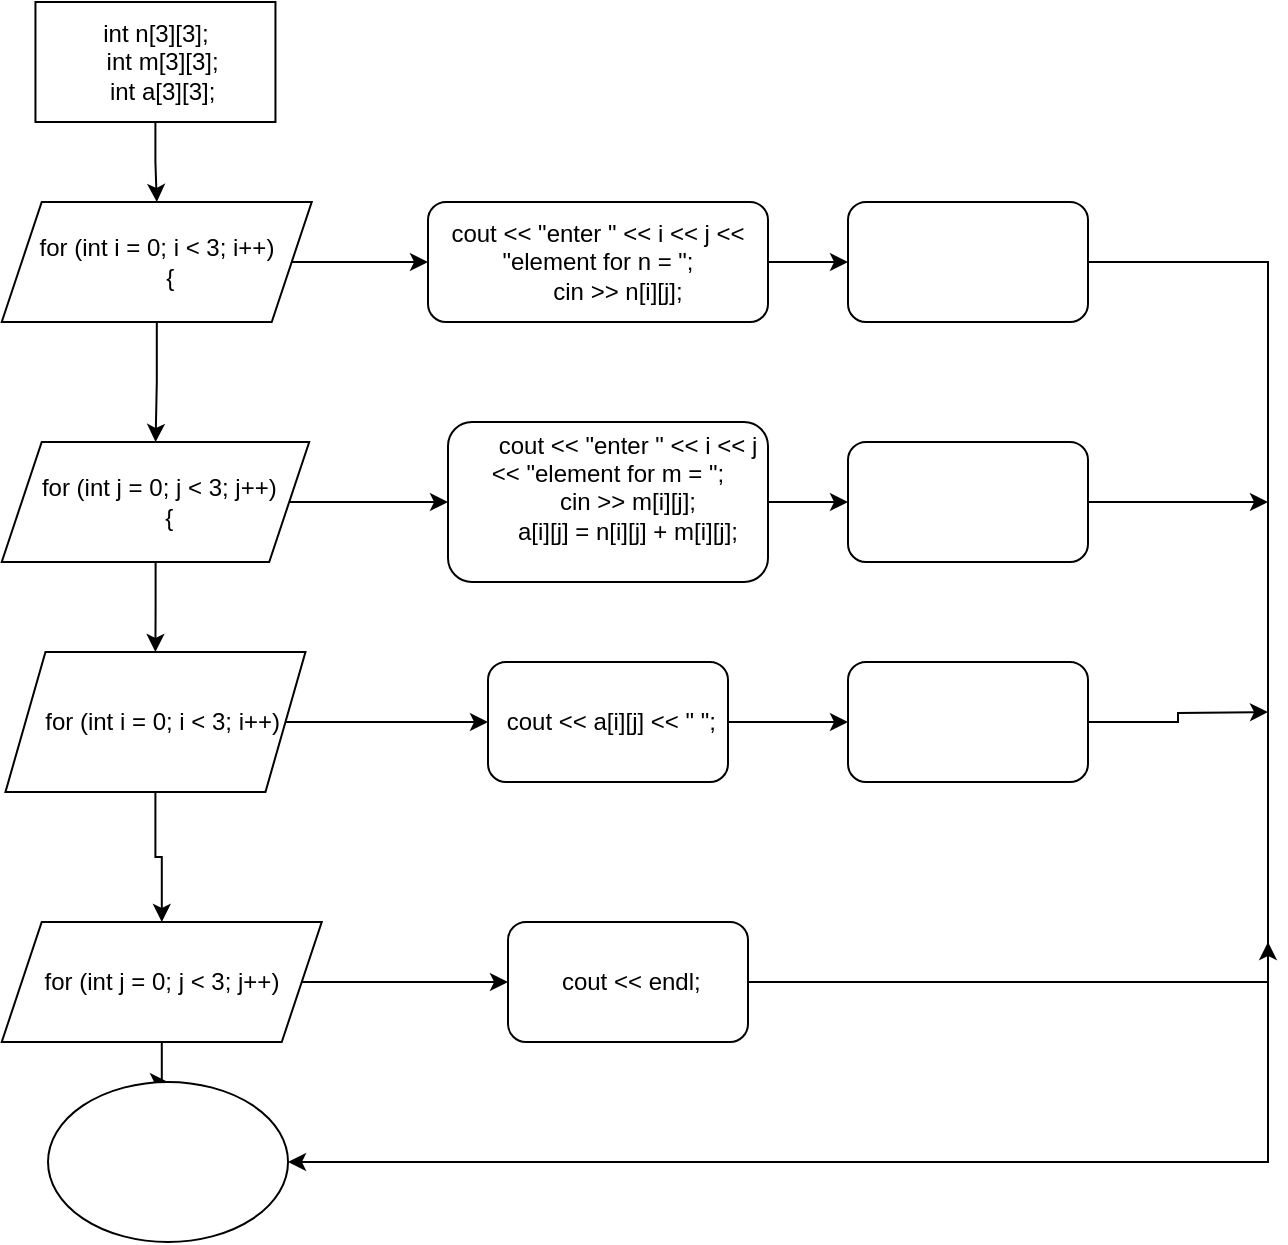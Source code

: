 <mxfile version="16.5.5" type="device"><diagram id="9Crp_C0kuorNwa00zxa_" name="Page-1"><mxGraphModel dx="1038" dy="539" grid="1" gridSize="10" guides="1" tooltips="1" connect="1" arrows="1" fold="1" page="1" pageScale="1" pageWidth="850" pageHeight="1100" math="0" shadow="0"><root><mxCell id="0"/><mxCell id="1" parent="0"/><mxCell id="4GiySMIAdp0xRdVz7rmW-21" value="" style="edgeStyle=orthogonalEdgeStyle;rounded=0;orthogonalLoop=1;jettySize=auto;html=1;" edge="1" parent="1" source="4GiySMIAdp0xRdVz7rmW-1" target="4GiySMIAdp0xRdVz7rmW-2"><mxGeometry relative="1" as="geometry"/></mxCell><mxCell id="4GiySMIAdp0xRdVz7rmW-1" value="&lt;div&gt;int n[3][3];&lt;/div&gt;&lt;div&gt;&amp;nbsp; int m[3][3];&lt;/div&gt;&lt;div&gt;&amp;nbsp; int a[3][3];&lt;/div&gt;" style="rounded=0;whiteSpace=wrap;html=1;" vertex="1" parent="1"><mxGeometry x="33.73" y="10" width="120" height="60" as="geometry"/></mxCell><mxCell id="4GiySMIAdp0xRdVz7rmW-11" style="edgeStyle=orthogonalEdgeStyle;rounded=0;orthogonalLoop=1;jettySize=auto;html=1;" edge="1" parent="1" source="4GiySMIAdp0xRdVz7rmW-2" target="4GiySMIAdp0xRdVz7rmW-9"><mxGeometry relative="1" as="geometry"/></mxCell><mxCell id="4GiySMIAdp0xRdVz7rmW-22" value="" style="edgeStyle=orthogonalEdgeStyle;rounded=0;orthogonalLoop=1;jettySize=auto;html=1;" edge="1" parent="1" source="4GiySMIAdp0xRdVz7rmW-2" target="4GiySMIAdp0xRdVz7rmW-3"><mxGeometry relative="1" as="geometry"/></mxCell><mxCell id="4GiySMIAdp0xRdVz7rmW-2" value="&lt;div&gt;for (int i = 0; i &amp;lt; 3; i++)&lt;/div&gt;&lt;div&gt;&amp;nbsp; &amp;nbsp; {&lt;/div&gt;" style="shape=parallelogram;perimeter=parallelogramPerimeter;whiteSpace=wrap;html=1;fixedSize=1;" vertex="1" parent="1"><mxGeometry x="16.86" y="110" width="155" height="60" as="geometry"/></mxCell><mxCell id="4GiySMIAdp0xRdVz7rmW-23" value="" style="edgeStyle=orthogonalEdgeStyle;rounded=0;orthogonalLoop=1;jettySize=auto;html=1;" edge="1" parent="1" source="4GiySMIAdp0xRdVz7rmW-3" target="4GiySMIAdp0xRdVz7rmW-4"><mxGeometry relative="1" as="geometry"/></mxCell><mxCell id="4GiySMIAdp0xRdVz7rmW-26" value="" style="edgeStyle=orthogonalEdgeStyle;rounded=0;orthogonalLoop=1;jettySize=auto;html=1;" edge="1" parent="1" source="4GiySMIAdp0xRdVz7rmW-3" target="4GiySMIAdp0xRdVz7rmW-15"><mxGeometry relative="1" as="geometry"/></mxCell><mxCell id="4GiySMIAdp0xRdVz7rmW-3" value="&lt;div&gt;&amp;nbsp;for (int j = 0; j &amp;lt; 3; j++)&lt;/div&gt;&lt;div&gt;&amp;nbsp; &amp;nbsp; {&lt;/div&gt;" style="shape=parallelogram;perimeter=parallelogramPerimeter;whiteSpace=wrap;html=1;fixedSize=1;" vertex="1" parent="1"><mxGeometry x="16.86" y="230" width="153.75" height="60" as="geometry"/></mxCell><mxCell id="4GiySMIAdp0xRdVz7rmW-24" value="" style="edgeStyle=orthogonalEdgeStyle;rounded=0;orthogonalLoop=1;jettySize=auto;html=1;" edge="1" parent="1" source="4GiySMIAdp0xRdVz7rmW-4" target="4GiySMIAdp0xRdVz7rmW-5"><mxGeometry relative="1" as="geometry"/></mxCell><mxCell id="4GiySMIAdp0xRdVz7rmW-29" value="" style="edgeStyle=orthogonalEdgeStyle;rounded=0;orthogonalLoop=1;jettySize=auto;html=1;" edge="1" parent="1" source="4GiySMIAdp0xRdVz7rmW-4" target="4GiySMIAdp0xRdVz7rmW-18"><mxGeometry relative="1" as="geometry"/></mxCell><mxCell id="4GiySMIAdp0xRdVz7rmW-4" value="&amp;nbsp; for (int i = 0; i &amp;lt; 3; i++)" style="shape=parallelogram;perimeter=parallelogramPerimeter;whiteSpace=wrap;html=1;fixedSize=1;" vertex="1" parent="1"><mxGeometry x="18.73" y="335" width="150" height="70" as="geometry"/></mxCell><mxCell id="4GiySMIAdp0xRdVz7rmW-25" value="" style="edgeStyle=orthogonalEdgeStyle;rounded=0;orthogonalLoop=1;jettySize=auto;html=1;" edge="1" parent="1" source="4GiySMIAdp0xRdVz7rmW-5" target="4GiySMIAdp0xRdVz7rmW-8"><mxGeometry relative="1" as="geometry"/></mxCell><mxCell id="4GiySMIAdp0xRdVz7rmW-32" style="edgeStyle=orthogonalEdgeStyle;rounded=0;orthogonalLoop=1;jettySize=auto;html=1;" edge="1" parent="1" source="4GiySMIAdp0xRdVz7rmW-5" target="4GiySMIAdp0xRdVz7rmW-20"><mxGeometry relative="1" as="geometry"/></mxCell><mxCell id="4GiySMIAdp0xRdVz7rmW-5" value="for (int j = 0; j &amp;lt; 3; j++)" style="shape=parallelogram;perimeter=parallelogramPerimeter;whiteSpace=wrap;html=1;fixedSize=1;" vertex="1" parent="1"><mxGeometry x="16.86" y="470" width="160.01" height="60" as="geometry"/></mxCell><mxCell id="4GiySMIAdp0xRdVz7rmW-8" value="" style="ellipse;whiteSpace=wrap;html=1;" vertex="1" parent="1"><mxGeometry x="40.01" y="550" width="120" height="80" as="geometry"/></mxCell><mxCell id="4GiySMIAdp0xRdVz7rmW-12" style="edgeStyle=orthogonalEdgeStyle;rounded=0;orthogonalLoop=1;jettySize=auto;html=1;" edge="1" parent="1" source="4GiySMIAdp0xRdVz7rmW-9" target="4GiySMIAdp0xRdVz7rmW-13"><mxGeometry relative="1" as="geometry"><mxPoint x="430" y="140" as="targetPoint"/></mxGeometry></mxCell><mxCell id="4GiySMIAdp0xRdVz7rmW-9" value="&lt;div&gt;cout &amp;lt;&amp;lt; &quot;enter &quot; &amp;lt;&amp;lt; i &amp;lt;&amp;lt; j &amp;lt;&amp;lt; &quot;element for n = &quot;;&lt;/div&gt;&lt;div&gt;&amp;nbsp; &amp;nbsp; &amp;nbsp; cin &amp;gt;&amp;gt; n[i][j];&lt;/div&gt;" style="rounded=1;whiteSpace=wrap;html=1;" vertex="1" parent="1"><mxGeometry x="230" y="110" width="170" height="60" as="geometry"/></mxCell><mxCell id="4GiySMIAdp0xRdVz7rmW-14" style="edgeStyle=orthogonalEdgeStyle;rounded=0;orthogonalLoop=1;jettySize=auto;html=1;entryX=1;entryY=0.5;entryDx=0;entryDy=0;" edge="1" parent="1" source="4GiySMIAdp0xRdVz7rmW-13" target="4GiySMIAdp0xRdVz7rmW-8"><mxGeometry relative="1" as="geometry"><mxPoint x="650" y="670" as="targetPoint"/><Array as="points"><mxPoint x="650" y="140"/><mxPoint x="650" y="590"/></Array></mxGeometry></mxCell><mxCell id="4GiySMIAdp0xRdVz7rmW-13" value="" style="rounded=1;whiteSpace=wrap;html=1;" vertex="1" parent="1"><mxGeometry x="440" y="110" width="120" height="60" as="geometry"/></mxCell><mxCell id="4GiySMIAdp0xRdVz7rmW-27" value="" style="edgeStyle=orthogonalEdgeStyle;rounded=0;orthogonalLoop=1;jettySize=auto;html=1;" edge="1" parent="1" source="4GiySMIAdp0xRdVz7rmW-15" target="4GiySMIAdp0xRdVz7rmW-16"><mxGeometry relative="1" as="geometry"/></mxCell><mxCell id="4GiySMIAdp0xRdVz7rmW-15" value="&lt;div&gt;&amp;nbsp; &amp;nbsp; &amp;nbsp; cout &amp;lt;&amp;lt; &quot;enter &quot; &amp;lt;&amp;lt; i &amp;lt;&amp;lt; j &amp;lt;&amp;lt; &quot;element for m = &quot;;&lt;/div&gt;&lt;div&gt;&amp;nbsp; &amp;nbsp; &amp;nbsp; cin &amp;gt;&amp;gt; m[i][j];&lt;/div&gt;&lt;div&gt;&amp;nbsp; &amp;nbsp; &amp;nbsp; a[i][j] = n[i][j] + m[i][j];&lt;/div&gt;&lt;div&gt;&lt;br&gt;&lt;/div&gt;" style="rounded=1;whiteSpace=wrap;html=1;" vertex="1" parent="1"><mxGeometry x="240" y="220" width="160" height="80" as="geometry"/></mxCell><mxCell id="4GiySMIAdp0xRdVz7rmW-28" style="edgeStyle=orthogonalEdgeStyle;rounded=0;orthogonalLoop=1;jettySize=auto;html=1;" edge="1" parent="1" source="4GiySMIAdp0xRdVz7rmW-16"><mxGeometry relative="1" as="geometry"><mxPoint x="650" y="260" as="targetPoint"/></mxGeometry></mxCell><mxCell id="4GiySMIAdp0xRdVz7rmW-16" value="" style="rounded=1;whiteSpace=wrap;html=1;" vertex="1" parent="1"><mxGeometry x="440" y="230" width="120" height="60" as="geometry"/></mxCell><mxCell id="4GiySMIAdp0xRdVz7rmW-30" value="" style="edgeStyle=orthogonalEdgeStyle;rounded=0;orthogonalLoop=1;jettySize=auto;html=1;" edge="1" parent="1" source="4GiySMIAdp0xRdVz7rmW-18" target="4GiySMIAdp0xRdVz7rmW-19"><mxGeometry relative="1" as="geometry"/></mxCell><mxCell id="4GiySMIAdp0xRdVz7rmW-18" value="&amp;nbsp;cout &amp;lt;&amp;lt; a[i][j] &amp;lt;&amp;lt; &quot; &quot;;" style="rounded=1;whiteSpace=wrap;html=1;" vertex="1" parent="1"><mxGeometry x="260" y="340" width="120" height="60" as="geometry"/></mxCell><mxCell id="4GiySMIAdp0xRdVz7rmW-31" style="edgeStyle=orthogonalEdgeStyle;rounded=0;orthogonalLoop=1;jettySize=auto;html=1;" edge="1" parent="1" source="4GiySMIAdp0xRdVz7rmW-19"><mxGeometry relative="1" as="geometry"><mxPoint x="650" y="365" as="targetPoint"/></mxGeometry></mxCell><mxCell id="4GiySMIAdp0xRdVz7rmW-19" value="" style="rounded=1;whiteSpace=wrap;html=1;" vertex="1" parent="1"><mxGeometry x="440" y="340" width="120" height="60" as="geometry"/></mxCell><mxCell id="4GiySMIAdp0xRdVz7rmW-33" style="edgeStyle=orthogonalEdgeStyle;rounded=0;orthogonalLoop=1;jettySize=auto;html=1;" edge="1" parent="1" source="4GiySMIAdp0xRdVz7rmW-20"><mxGeometry relative="1" as="geometry"><mxPoint x="650" y="480" as="targetPoint"/><Array as="points"><mxPoint x="650" y="500"/></Array></mxGeometry></mxCell><mxCell id="4GiySMIAdp0xRdVz7rmW-20" value="&amp;nbsp;cout &amp;lt;&amp;lt; endl;" style="rounded=1;whiteSpace=wrap;html=1;" vertex="1" parent="1"><mxGeometry x="270" y="470" width="120" height="60" as="geometry"/></mxCell></root></mxGraphModel></diagram></mxfile>